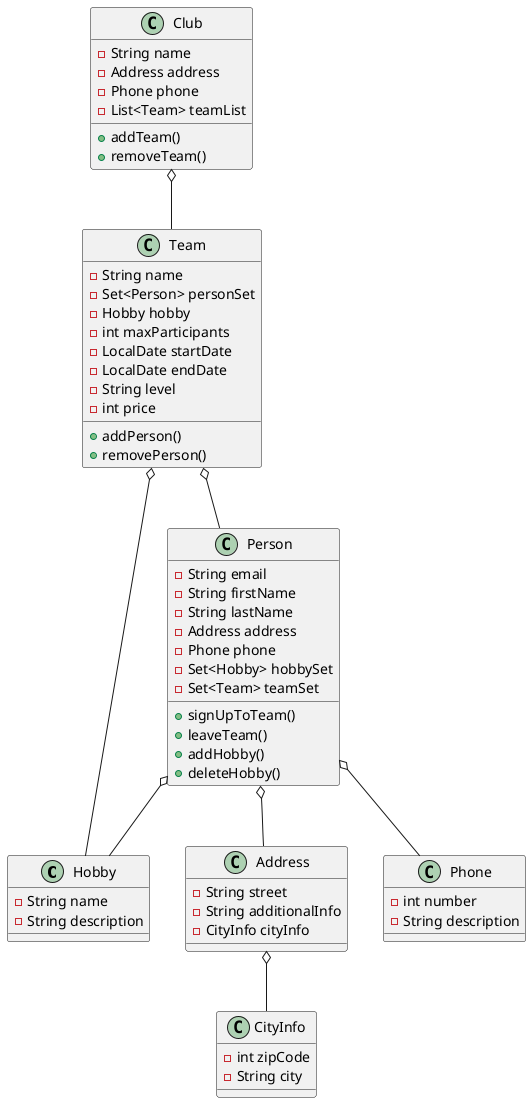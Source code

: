 @startuml

class Hobby
class Person
class Address
class CityInfo
class Phone
class Club
class Team

Hobby : - String name
Hobby : - String description


Person : - String email
Person : - String firstName
Person : - String lastName
Person : - Address address
Person : - Phone phone
Person : - Set<Hobby> hobbySet
Person : - Set<Team> teamSet
Person : + signUpToTeam()
Person : + leaveTeam()
Person : + addHobby()
Person : + deleteHobby()

Address : - String street
Address : - String additionalInfo
Address : - CityInfo cityInfo

CityInfo : - int zipCode
CityInfo : - String city

Phone : - int number
Phone : - String description

Club : - String name
Club : - Address address
Club : - Phone phone
Club : - List<Team> teamList
Club : + addTeam()
Club : + removeTeam()

Team : - String name
Team : - Set<Person> personSet
Team : - Hobby hobby
Team : - int maxParticipants
Team : - LocalDate startDate
Team : - LocalDate endDate
Team : - String level
Team : - int price
Team : + addPerson()
Team : + removePerson()

Person o-- Hobby
Person o-- Address
Address o-- CityInfo
Person o-- Phone
Club o-- Team
Team o-- Hobby
Team o-- Person

@enduml